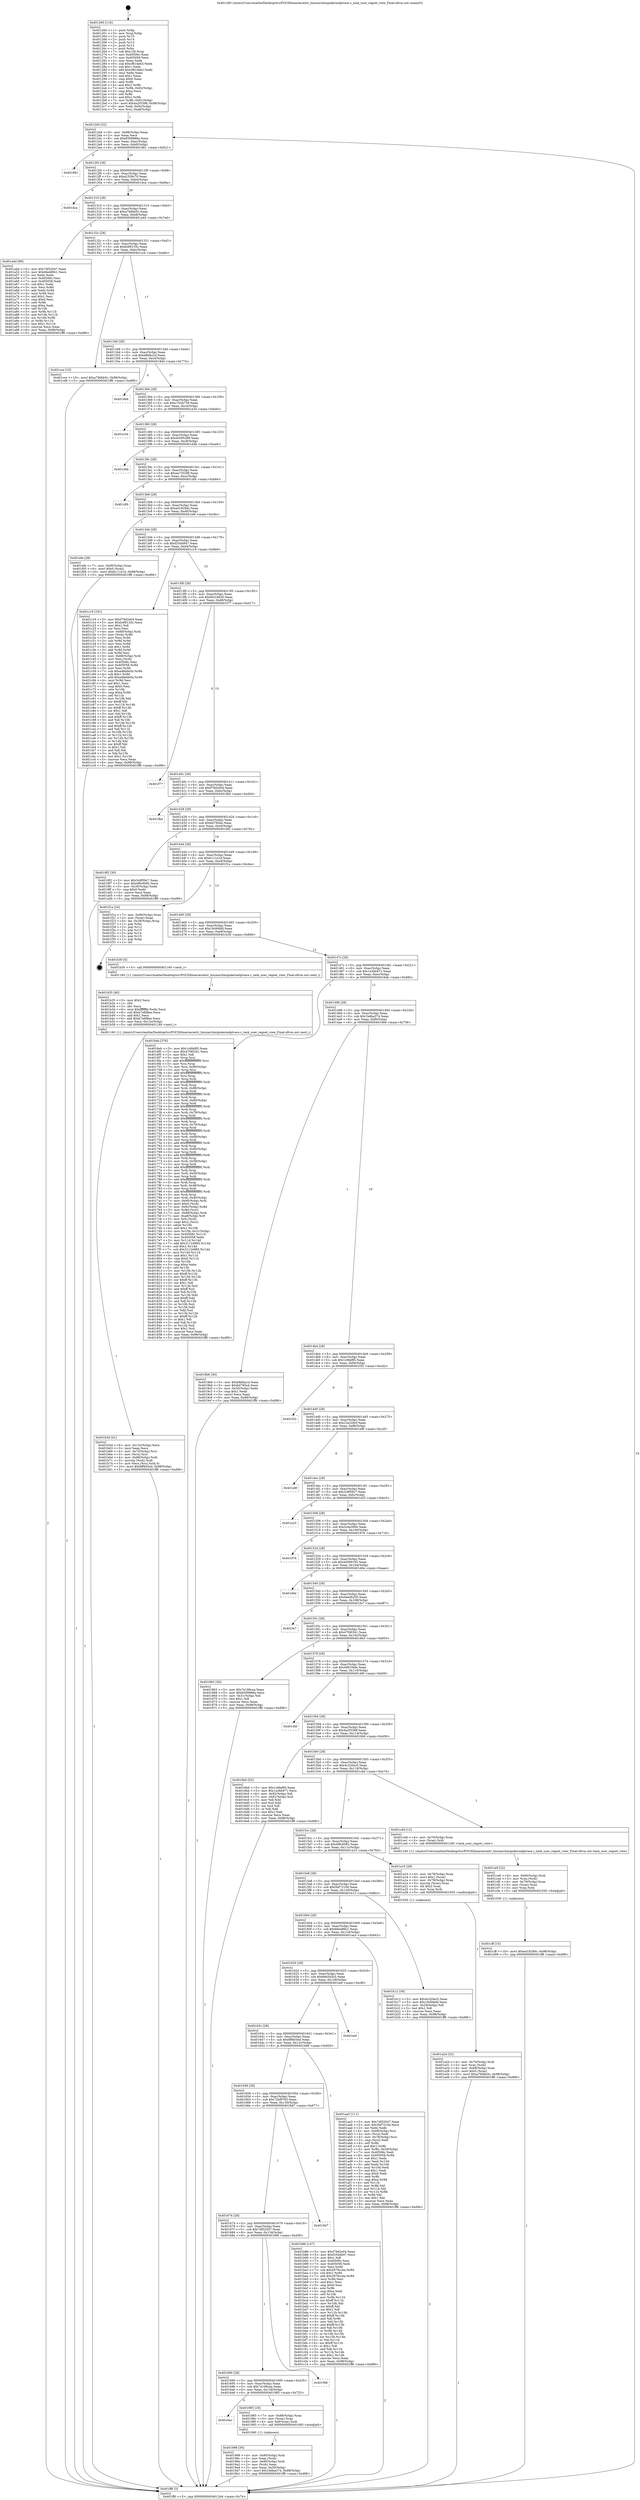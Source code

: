 digraph "0x401260" {
  label = "0x401260 (/mnt/c/Users/mathe/Desktop/tcc/POCII/binaries/extr_linuxarchmipskernelptrace.c_task_user_regset_view_Final-ollvm.out::main(0))"
  labelloc = "t"
  node[shape=record]

  Entry [label="",width=0.3,height=0.3,shape=circle,fillcolor=black,style=filled]
  "0x4012d4" [label="{
     0x4012d4 [32]\l
     | [instrs]\l
     &nbsp;&nbsp;0x4012d4 \<+6\>: mov -0x98(%rbp),%eax\l
     &nbsp;&nbsp;0x4012da \<+2\>: mov %eax,%ecx\l
     &nbsp;&nbsp;0x4012dc \<+6\>: sub $0x8509886a,%ecx\l
     &nbsp;&nbsp;0x4012e2 \<+6\>: mov %eax,-0xac(%rbp)\l
     &nbsp;&nbsp;0x4012e8 \<+6\>: mov %ecx,-0xb0(%rbp)\l
     &nbsp;&nbsp;0x4012ee \<+6\>: je 0000000000401881 \<main+0x621\>\l
  }"]
  "0x401881" [label="{
     0x401881\l
  }", style=dashed]
  "0x4012f4" [label="{
     0x4012f4 [28]\l
     | [instrs]\l
     &nbsp;&nbsp;0x4012f4 \<+5\>: jmp 00000000004012f9 \<main+0x99\>\l
     &nbsp;&nbsp;0x4012f9 \<+6\>: mov -0xac(%rbp),%eax\l
     &nbsp;&nbsp;0x4012ff \<+5\>: sub $0xa2359c70,%eax\l
     &nbsp;&nbsp;0x401304 \<+6\>: mov %eax,-0xb4(%rbp)\l
     &nbsp;&nbsp;0x40130a \<+6\>: je 0000000000401dca \<main+0xb6a\>\l
  }"]
  Exit [label="",width=0.3,height=0.3,shape=circle,fillcolor=black,style=filled,peripheries=2]
  "0x401dca" [label="{
     0x401dca\l
  }", style=dashed]
  "0x401310" [label="{
     0x401310 [28]\l
     | [instrs]\l
     &nbsp;&nbsp;0x401310 \<+5\>: jmp 0000000000401315 \<main+0xb5\>\l
     &nbsp;&nbsp;0x401315 \<+6\>: mov -0xac(%rbp),%eax\l
     &nbsp;&nbsp;0x40131b \<+5\>: sub $0xa79dbb5c,%eax\l
     &nbsp;&nbsp;0x401320 \<+6\>: mov %eax,-0xb8(%rbp)\l
     &nbsp;&nbsp;0x401326 \<+6\>: je 0000000000401a4d \<main+0x7ed\>\l
  }"]
  "0x401cff" [label="{
     0x401cff [15]\l
     | [instrs]\l
     &nbsp;&nbsp;0x401cff \<+10\>: movl $0xed1829dc,-0x98(%rbp)\l
     &nbsp;&nbsp;0x401d09 \<+5\>: jmp 0000000000401ff6 \<main+0xd96\>\l
  }"]
  "0x401a4d" [label="{
     0x401a4d [86]\l
     | [instrs]\l
     &nbsp;&nbsp;0x401a4d \<+5\>: mov $0x7df32047,%eax\l
     &nbsp;&nbsp;0x401a52 \<+5\>: mov $0x66e489c1,%ecx\l
     &nbsp;&nbsp;0x401a57 \<+2\>: xor %edx,%edx\l
     &nbsp;&nbsp;0x401a59 \<+7\>: mov 0x40506c,%esi\l
     &nbsp;&nbsp;0x401a60 \<+7\>: mov 0x405058,%edi\l
     &nbsp;&nbsp;0x401a67 \<+3\>: sub $0x1,%edx\l
     &nbsp;&nbsp;0x401a6a \<+3\>: mov %esi,%r8d\l
     &nbsp;&nbsp;0x401a6d \<+3\>: add %edx,%r8d\l
     &nbsp;&nbsp;0x401a70 \<+4\>: imul %r8d,%esi\l
     &nbsp;&nbsp;0x401a74 \<+3\>: and $0x1,%esi\l
     &nbsp;&nbsp;0x401a77 \<+3\>: cmp $0x0,%esi\l
     &nbsp;&nbsp;0x401a7a \<+4\>: sete %r9b\l
     &nbsp;&nbsp;0x401a7e \<+3\>: cmp $0xa,%edi\l
     &nbsp;&nbsp;0x401a81 \<+4\>: setl %r10b\l
     &nbsp;&nbsp;0x401a85 \<+3\>: mov %r9b,%r11b\l
     &nbsp;&nbsp;0x401a88 \<+3\>: and %r10b,%r11b\l
     &nbsp;&nbsp;0x401a8b \<+3\>: xor %r10b,%r9b\l
     &nbsp;&nbsp;0x401a8e \<+3\>: or %r9b,%r11b\l
     &nbsp;&nbsp;0x401a91 \<+4\>: test $0x1,%r11b\l
     &nbsp;&nbsp;0x401a95 \<+3\>: cmovne %ecx,%eax\l
     &nbsp;&nbsp;0x401a98 \<+6\>: mov %eax,-0x98(%rbp)\l
     &nbsp;&nbsp;0x401a9e \<+5\>: jmp 0000000000401ff6 \<main+0xd96\>\l
  }"]
  "0x40132c" [label="{
     0x40132c [28]\l
     | [instrs]\l
     &nbsp;&nbsp;0x40132c \<+5\>: jmp 0000000000401331 \<main+0xd1\>\l
     &nbsp;&nbsp;0x401331 \<+6\>: mov -0xac(%rbp),%eax\l
     &nbsp;&nbsp;0x401337 \<+5\>: sub $0xb4f9135c,%eax\l
     &nbsp;&nbsp;0x40133c \<+6\>: mov %eax,-0xbc(%rbp)\l
     &nbsp;&nbsp;0x401342 \<+6\>: je 0000000000401cce \<main+0xa6e\>\l
  }"]
  "0x401ce9" [label="{
     0x401ce9 [22]\l
     | [instrs]\l
     &nbsp;&nbsp;0x401ce9 \<+4\>: mov -0x60(%rbp),%rdi\l
     &nbsp;&nbsp;0x401ced \<+3\>: mov %rax,(%rdi)\l
     &nbsp;&nbsp;0x401cf0 \<+4\>: mov -0x70(%rbp),%rax\l
     &nbsp;&nbsp;0x401cf4 \<+3\>: mov (%rax),%rax\l
     &nbsp;&nbsp;0x401cf7 \<+3\>: mov %rax,%rdi\l
     &nbsp;&nbsp;0x401cfa \<+5\>: call 0000000000401030 \<free@plt\>\l
     | [calls]\l
     &nbsp;&nbsp;0x401030 \{1\} (unknown)\l
  }"]
  "0x401cce" [label="{
     0x401cce [15]\l
     | [instrs]\l
     &nbsp;&nbsp;0x401cce \<+10\>: movl $0xa79dbb5c,-0x98(%rbp)\l
     &nbsp;&nbsp;0x401cd8 \<+5\>: jmp 0000000000401ff6 \<main+0xd96\>\l
  }"]
  "0x401348" [label="{
     0x401348 [28]\l
     | [instrs]\l
     &nbsp;&nbsp;0x401348 \<+5\>: jmp 000000000040134d \<main+0xed\>\l
     &nbsp;&nbsp;0x40134d \<+6\>: mov -0xac(%rbp),%eax\l
     &nbsp;&nbsp;0x401353 \<+5\>: sub $0xbfbf4a1d,%eax\l
     &nbsp;&nbsp;0x401358 \<+6\>: mov %eax,-0xc0(%rbp)\l
     &nbsp;&nbsp;0x40135e \<+6\>: je 00000000004019d4 \<main+0x774\>\l
  }"]
  "0x401b5d" [label="{
     0x401b5d [41]\l
     | [instrs]\l
     &nbsp;&nbsp;0x401b5d \<+6\>: mov -0x13c(%rbp),%ecx\l
     &nbsp;&nbsp;0x401b63 \<+3\>: imul %eax,%ecx\l
     &nbsp;&nbsp;0x401b66 \<+4\>: mov -0x70(%rbp),%rsi\l
     &nbsp;&nbsp;0x401b6a \<+3\>: mov (%rsi),%rsi\l
     &nbsp;&nbsp;0x401b6d \<+4\>: mov -0x68(%rbp),%rdi\l
     &nbsp;&nbsp;0x401b71 \<+3\>: movslq (%rdi),%rdi\l
     &nbsp;&nbsp;0x401b74 \<+3\>: mov %ecx,(%rsi,%rdi,4)\l
     &nbsp;&nbsp;0x401b77 \<+10\>: movl $0x6ff403ed,-0x98(%rbp)\l
     &nbsp;&nbsp;0x401b81 \<+5\>: jmp 0000000000401ff6 \<main+0xd96\>\l
  }"]
  "0x4019d4" [label="{
     0x4019d4\l
  }", style=dashed]
  "0x401364" [label="{
     0x401364 [28]\l
     | [instrs]\l
     &nbsp;&nbsp;0x401364 \<+5\>: jmp 0000000000401369 \<main+0x109\>\l
     &nbsp;&nbsp;0x401369 \<+6\>: mov -0xac(%rbp),%eax\l
     &nbsp;&nbsp;0x40136f \<+5\>: sub $0xc7b2b739,%eax\l
     &nbsp;&nbsp;0x401374 \<+6\>: mov %eax,-0xc4(%rbp)\l
     &nbsp;&nbsp;0x40137a \<+6\>: je 0000000000401e34 \<main+0xbd4\>\l
  }"]
  "0x401b35" [label="{
     0x401b35 [40]\l
     | [instrs]\l
     &nbsp;&nbsp;0x401b35 \<+5\>: mov $0x2,%ecx\l
     &nbsp;&nbsp;0x401b3a \<+1\>: cltd\l
     &nbsp;&nbsp;0x401b3b \<+2\>: idiv %ecx\l
     &nbsp;&nbsp;0x401b3d \<+6\>: imul $0xfffffffe,%edx,%ecx\l
     &nbsp;&nbsp;0x401b43 \<+6\>: sub $0xb7efd8ee,%ecx\l
     &nbsp;&nbsp;0x401b49 \<+3\>: add $0x1,%ecx\l
     &nbsp;&nbsp;0x401b4c \<+6\>: add $0xb7efd8ee,%ecx\l
     &nbsp;&nbsp;0x401b52 \<+6\>: mov %ecx,-0x13c(%rbp)\l
     &nbsp;&nbsp;0x401b58 \<+5\>: call 0000000000401160 \<next_i\>\l
     | [calls]\l
     &nbsp;&nbsp;0x401160 \{1\} (/mnt/c/Users/mathe/Desktop/tcc/POCII/binaries/extr_linuxarchmipskernelptrace.c_task_user_regset_view_Final-ollvm.out::next_i)\l
  }"]
  "0x401e34" [label="{
     0x401e34\l
  }", style=dashed]
  "0x401380" [label="{
     0x401380 [28]\l
     | [instrs]\l
     &nbsp;&nbsp;0x401380 \<+5\>: jmp 0000000000401385 \<main+0x125\>\l
     &nbsp;&nbsp;0x401385 \<+6\>: mov -0xac(%rbp),%eax\l
     &nbsp;&nbsp;0x40138b \<+5\>: sub $0xdc005288,%eax\l
     &nbsp;&nbsp;0x401390 \<+6\>: mov %eax,-0xc8(%rbp)\l
     &nbsp;&nbsp;0x401396 \<+6\>: je 0000000000401d4b \<main+0xaeb\>\l
  }"]
  "0x401a2d" [label="{
     0x401a2d [32]\l
     | [instrs]\l
     &nbsp;&nbsp;0x401a2d \<+4\>: mov -0x70(%rbp),%rdi\l
     &nbsp;&nbsp;0x401a31 \<+3\>: mov %rax,(%rdi)\l
     &nbsp;&nbsp;0x401a34 \<+4\>: mov -0x68(%rbp),%rax\l
     &nbsp;&nbsp;0x401a38 \<+6\>: movl $0x0,(%rax)\l
     &nbsp;&nbsp;0x401a3e \<+10\>: movl $0xa79dbb5c,-0x98(%rbp)\l
     &nbsp;&nbsp;0x401a48 \<+5\>: jmp 0000000000401ff6 \<main+0xd96\>\l
  }"]
  "0x401d4b" [label="{
     0x401d4b\l
  }", style=dashed]
  "0x40139c" [label="{
     0x40139c [28]\l
     | [instrs]\l
     &nbsp;&nbsp;0x40139c \<+5\>: jmp 00000000004013a1 \<main+0x141\>\l
     &nbsp;&nbsp;0x4013a1 \<+6\>: mov -0xac(%rbp),%eax\l
     &nbsp;&nbsp;0x4013a7 \<+5\>: sub $0xea7352f9,%eax\l
     &nbsp;&nbsp;0x4013ac \<+6\>: mov %eax,-0xcc(%rbp)\l
     &nbsp;&nbsp;0x4013b2 \<+6\>: je 0000000000401df4 \<main+0xb94\>\l
  }"]
  "0x401998" [label="{
     0x401998 [30]\l
     | [instrs]\l
     &nbsp;&nbsp;0x401998 \<+4\>: mov -0x80(%rbp),%rdi\l
     &nbsp;&nbsp;0x40199c \<+2\>: mov %eax,(%rdi)\l
     &nbsp;&nbsp;0x40199e \<+4\>: mov -0x80(%rbp),%rdi\l
     &nbsp;&nbsp;0x4019a2 \<+2\>: mov (%rdi),%eax\l
     &nbsp;&nbsp;0x4019a4 \<+3\>: mov %eax,-0x30(%rbp)\l
     &nbsp;&nbsp;0x4019a7 \<+10\>: movl $0x1bdba374,-0x98(%rbp)\l
     &nbsp;&nbsp;0x4019b1 \<+5\>: jmp 0000000000401ff6 \<main+0xd96\>\l
  }"]
  "0x401df4" [label="{
     0x401df4\l
  }", style=dashed]
  "0x4013b8" [label="{
     0x4013b8 [28]\l
     | [instrs]\l
     &nbsp;&nbsp;0x4013b8 \<+5\>: jmp 00000000004013bd \<main+0x15d\>\l
     &nbsp;&nbsp;0x4013bd \<+6\>: mov -0xac(%rbp),%eax\l
     &nbsp;&nbsp;0x4013c3 \<+5\>: sub $0xed1829dc,%eax\l
     &nbsp;&nbsp;0x4013c8 \<+6\>: mov %eax,-0xd0(%rbp)\l
     &nbsp;&nbsp;0x4013ce \<+6\>: je 0000000000401efe \<main+0xc9e\>\l
  }"]
  "0x4016ac" [label="{
     0x4016ac\l
  }", style=dashed]
  "0x401efe" [label="{
     0x401efe [28]\l
     | [instrs]\l
     &nbsp;&nbsp;0x401efe \<+7\>: mov -0x90(%rbp),%rax\l
     &nbsp;&nbsp;0x401f05 \<+6\>: movl $0x0,(%rax)\l
     &nbsp;&nbsp;0x401f0b \<+10\>: movl $0xb111e1d,-0x98(%rbp)\l
     &nbsp;&nbsp;0x401f15 \<+5\>: jmp 0000000000401ff6 \<main+0xd96\>\l
  }"]
  "0x4013d4" [label="{
     0x4013d4 [28]\l
     | [instrs]\l
     &nbsp;&nbsp;0x4013d4 \<+5\>: jmp 00000000004013d9 \<main+0x179\>\l
     &nbsp;&nbsp;0x4013d9 \<+6\>: mov -0xac(%rbp),%eax\l
     &nbsp;&nbsp;0x4013df \<+5\>: sub $0xf25d4847,%eax\l
     &nbsp;&nbsp;0x4013e4 \<+6\>: mov %eax,-0xd4(%rbp)\l
     &nbsp;&nbsp;0x4013ea \<+6\>: je 0000000000401c19 \<main+0x9b9\>\l
  }"]
  "0x401985" [label="{
     0x401985 [19]\l
     | [instrs]\l
     &nbsp;&nbsp;0x401985 \<+7\>: mov -0x88(%rbp),%rax\l
     &nbsp;&nbsp;0x40198c \<+3\>: mov (%rax),%rax\l
     &nbsp;&nbsp;0x40198f \<+4\>: mov 0x8(%rax),%rdi\l
     &nbsp;&nbsp;0x401993 \<+5\>: call 0000000000401060 \<atoi@plt\>\l
     | [calls]\l
     &nbsp;&nbsp;0x401060 \{1\} (unknown)\l
  }"]
  "0x401c19" [label="{
     0x401c19 [181]\l
     | [instrs]\l
     &nbsp;&nbsp;0x401c19 \<+5\>: mov $0xf79d2e04,%eax\l
     &nbsp;&nbsp;0x401c1e \<+5\>: mov $0xb4f9135c,%ecx\l
     &nbsp;&nbsp;0x401c23 \<+2\>: mov $0x1,%dl\l
     &nbsp;&nbsp;0x401c25 \<+2\>: xor %esi,%esi\l
     &nbsp;&nbsp;0x401c27 \<+4\>: mov -0x68(%rbp),%rdi\l
     &nbsp;&nbsp;0x401c2b \<+3\>: mov (%rdi),%r8d\l
     &nbsp;&nbsp;0x401c2e \<+3\>: mov %esi,%r9d\l
     &nbsp;&nbsp;0x401c31 \<+3\>: sub %r8d,%r9d\l
     &nbsp;&nbsp;0x401c34 \<+3\>: mov %esi,%r8d\l
     &nbsp;&nbsp;0x401c37 \<+4\>: sub $0x1,%r8d\l
     &nbsp;&nbsp;0x401c3b \<+3\>: add %r8d,%r9d\l
     &nbsp;&nbsp;0x401c3e \<+3\>: sub %r9d,%esi\l
     &nbsp;&nbsp;0x401c41 \<+4\>: mov -0x68(%rbp),%rdi\l
     &nbsp;&nbsp;0x401c45 \<+2\>: mov %esi,(%rdi)\l
     &nbsp;&nbsp;0x401c47 \<+7\>: mov 0x40506c,%esi\l
     &nbsp;&nbsp;0x401c4e \<+8\>: mov 0x405058,%r8d\l
     &nbsp;&nbsp;0x401c56 \<+3\>: mov %esi,%r9d\l
     &nbsp;&nbsp;0x401c59 \<+7\>: sub $0xed6dde5e,%r9d\l
     &nbsp;&nbsp;0x401c60 \<+4\>: sub $0x1,%r9d\l
     &nbsp;&nbsp;0x401c64 \<+7\>: add $0xed6dde5e,%r9d\l
     &nbsp;&nbsp;0x401c6b \<+4\>: imul %r9d,%esi\l
     &nbsp;&nbsp;0x401c6f \<+3\>: and $0x1,%esi\l
     &nbsp;&nbsp;0x401c72 \<+3\>: cmp $0x0,%esi\l
     &nbsp;&nbsp;0x401c75 \<+4\>: sete %r10b\l
     &nbsp;&nbsp;0x401c79 \<+4\>: cmp $0xa,%r8d\l
     &nbsp;&nbsp;0x401c7d \<+4\>: setl %r11b\l
     &nbsp;&nbsp;0x401c81 \<+3\>: mov %r10b,%bl\l
     &nbsp;&nbsp;0x401c84 \<+3\>: xor $0xff,%bl\l
     &nbsp;&nbsp;0x401c87 \<+3\>: mov %r11b,%r14b\l
     &nbsp;&nbsp;0x401c8a \<+4\>: xor $0xff,%r14b\l
     &nbsp;&nbsp;0x401c8e \<+3\>: xor $0x1,%dl\l
     &nbsp;&nbsp;0x401c91 \<+3\>: mov %bl,%r15b\l
     &nbsp;&nbsp;0x401c94 \<+4\>: and $0xff,%r15b\l
     &nbsp;&nbsp;0x401c98 \<+3\>: and %dl,%r10b\l
     &nbsp;&nbsp;0x401c9b \<+3\>: mov %r14b,%r12b\l
     &nbsp;&nbsp;0x401c9e \<+4\>: and $0xff,%r12b\l
     &nbsp;&nbsp;0x401ca2 \<+3\>: and %dl,%r11b\l
     &nbsp;&nbsp;0x401ca5 \<+3\>: or %r10b,%r15b\l
     &nbsp;&nbsp;0x401ca8 \<+3\>: or %r11b,%r12b\l
     &nbsp;&nbsp;0x401cab \<+3\>: xor %r12b,%r15b\l
     &nbsp;&nbsp;0x401cae \<+3\>: or %r14b,%bl\l
     &nbsp;&nbsp;0x401cb1 \<+3\>: xor $0xff,%bl\l
     &nbsp;&nbsp;0x401cb4 \<+3\>: or $0x1,%dl\l
     &nbsp;&nbsp;0x401cb7 \<+2\>: and %dl,%bl\l
     &nbsp;&nbsp;0x401cb9 \<+3\>: or %bl,%r15b\l
     &nbsp;&nbsp;0x401cbc \<+4\>: test $0x1,%r15b\l
     &nbsp;&nbsp;0x401cc0 \<+3\>: cmovne %ecx,%eax\l
     &nbsp;&nbsp;0x401cc3 \<+6\>: mov %eax,-0x98(%rbp)\l
     &nbsp;&nbsp;0x401cc9 \<+5\>: jmp 0000000000401ff6 \<main+0xd96\>\l
  }"]
  "0x4013f0" [label="{
     0x4013f0 [28]\l
     | [instrs]\l
     &nbsp;&nbsp;0x4013f0 \<+5\>: jmp 00000000004013f5 \<main+0x195\>\l
     &nbsp;&nbsp;0x4013f5 \<+6\>: mov -0xac(%rbp),%eax\l
     &nbsp;&nbsp;0x4013fb \<+5\>: sub $0xf4224830,%eax\l
     &nbsp;&nbsp;0x401400 \<+6\>: mov %eax,-0xd8(%rbp)\l
     &nbsp;&nbsp;0x401406 \<+6\>: je 0000000000401f77 \<main+0xd17\>\l
  }"]
  "0x401690" [label="{
     0x401690 [28]\l
     | [instrs]\l
     &nbsp;&nbsp;0x401690 \<+5\>: jmp 0000000000401695 \<main+0x435\>\l
     &nbsp;&nbsp;0x401695 \<+6\>: mov -0xac(%rbp),%eax\l
     &nbsp;&nbsp;0x40169b \<+5\>: sub $0x7e198cea,%eax\l
     &nbsp;&nbsp;0x4016a0 \<+6\>: mov %eax,-0x138(%rbp)\l
     &nbsp;&nbsp;0x4016a6 \<+6\>: je 0000000000401985 \<main+0x725\>\l
  }"]
  "0x401f77" [label="{
     0x401f77\l
  }", style=dashed]
  "0x40140c" [label="{
     0x40140c [28]\l
     | [instrs]\l
     &nbsp;&nbsp;0x40140c \<+5\>: jmp 0000000000401411 \<main+0x1b1\>\l
     &nbsp;&nbsp;0x401411 \<+6\>: mov -0xac(%rbp),%eax\l
     &nbsp;&nbsp;0x401417 \<+5\>: sub $0xf79d2e04,%eax\l
     &nbsp;&nbsp;0x40141c \<+6\>: mov %eax,-0xdc(%rbp)\l
     &nbsp;&nbsp;0x401422 \<+6\>: je 0000000000401fbd \<main+0xd5d\>\l
  }"]
  "0x401f98" [label="{
     0x401f98\l
  }", style=dashed]
  "0x401fbd" [label="{
     0x401fbd\l
  }", style=dashed]
  "0x401428" [label="{
     0x401428 [28]\l
     | [instrs]\l
     &nbsp;&nbsp;0x401428 \<+5\>: jmp 000000000040142d \<main+0x1cd\>\l
     &nbsp;&nbsp;0x40142d \<+6\>: mov -0xac(%rbp),%eax\l
     &nbsp;&nbsp;0x401433 \<+5\>: sub $0x6d795a4,%eax\l
     &nbsp;&nbsp;0x401438 \<+6\>: mov %eax,-0xe0(%rbp)\l
     &nbsp;&nbsp;0x40143e \<+6\>: je 00000000004019f2 \<main+0x792\>\l
  }"]
  "0x401674" [label="{
     0x401674 [28]\l
     | [instrs]\l
     &nbsp;&nbsp;0x401674 \<+5\>: jmp 0000000000401679 \<main+0x419\>\l
     &nbsp;&nbsp;0x401679 \<+6\>: mov -0xac(%rbp),%eax\l
     &nbsp;&nbsp;0x40167f \<+5\>: sub $0x7df32047,%eax\l
     &nbsp;&nbsp;0x401684 \<+6\>: mov %eax,-0x134(%rbp)\l
     &nbsp;&nbsp;0x40168a \<+6\>: je 0000000000401f98 \<main+0xd38\>\l
  }"]
  "0x4019f2" [label="{
     0x4019f2 [30]\l
     | [instrs]\l
     &nbsp;&nbsp;0x4019f2 \<+5\>: mov $0x3c8f59c7,%eax\l
     &nbsp;&nbsp;0x4019f7 \<+5\>: mov $0x4f9c6082,%ecx\l
     &nbsp;&nbsp;0x4019fc \<+3\>: mov -0x30(%rbp),%edx\l
     &nbsp;&nbsp;0x4019ff \<+3\>: cmp $0x0,%edx\l
     &nbsp;&nbsp;0x401a02 \<+3\>: cmove %ecx,%eax\l
     &nbsp;&nbsp;0x401a05 \<+6\>: mov %eax,-0x98(%rbp)\l
     &nbsp;&nbsp;0x401a0b \<+5\>: jmp 0000000000401ff6 \<main+0xd96\>\l
  }"]
  "0x401444" [label="{
     0x401444 [28]\l
     | [instrs]\l
     &nbsp;&nbsp;0x401444 \<+5\>: jmp 0000000000401449 \<main+0x1e9\>\l
     &nbsp;&nbsp;0x401449 \<+6\>: mov -0xac(%rbp),%eax\l
     &nbsp;&nbsp;0x40144f \<+5\>: sub $0xb111e1d,%eax\l
     &nbsp;&nbsp;0x401454 \<+6\>: mov %eax,-0xe4(%rbp)\l
     &nbsp;&nbsp;0x40145a \<+6\>: je 0000000000401f1a \<main+0xcba\>\l
  }"]
  "0x4018d7" [label="{
     0x4018d7\l
  }", style=dashed]
  "0x401f1a" [label="{
     0x401f1a [24]\l
     | [instrs]\l
     &nbsp;&nbsp;0x401f1a \<+7\>: mov -0x90(%rbp),%rax\l
     &nbsp;&nbsp;0x401f21 \<+2\>: mov (%rax),%eax\l
     &nbsp;&nbsp;0x401f23 \<+4\>: lea -0x28(%rbp),%rsp\l
     &nbsp;&nbsp;0x401f27 \<+1\>: pop %rbx\l
     &nbsp;&nbsp;0x401f28 \<+2\>: pop %r12\l
     &nbsp;&nbsp;0x401f2a \<+2\>: pop %r13\l
     &nbsp;&nbsp;0x401f2c \<+2\>: pop %r14\l
     &nbsp;&nbsp;0x401f2e \<+2\>: pop %r15\l
     &nbsp;&nbsp;0x401f30 \<+1\>: pop %rbp\l
     &nbsp;&nbsp;0x401f31 \<+1\>: ret\l
  }"]
  "0x401460" [label="{
     0x401460 [28]\l
     | [instrs]\l
     &nbsp;&nbsp;0x401460 \<+5\>: jmp 0000000000401465 \<main+0x205\>\l
     &nbsp;&nbsp;0x401465 \<+6\>: mov -0xac(%rbp),%eax\l
     &nbsp;&nbsp;0x40146b \<+5\>: sub $0x19c84bfd,%eax\l
     &nbsp;&nbsp;0x401470 \<+6\>: mov %eax,-0xe8(%rbp)\l
     &nbsp;&nbsp;0x401476 \<+6\>: je 0000000000401b30 \<main+0x8d0\>\l
  }"]
  "0x401658" [label="{
     0x401658 [28]\l
     | [instrs]\l
     &nbsp;&nbsp;0x401658 \<+5\>: jmp 000000000040165d \<main+0x3fd\>\l
     &nbsp;&nbsp;0x40165d \<+6\>: mov -0xac(%rbp),%eax\l
     &nbsp;&nbsp;0x401663 \<+5\>: sub $0x72bf9763,%eax\l
     &nbsp;&nbsp;0x401668 \<+6\>: mov %eax,-0x130(%rbp)\l
     &nbsp;&nbsp;0x40166e \<+6\>: je 00000000004018d7 \<main+0x677\>\l
  }"]
  "0x401b30" [label="{
     0x401b30 [5]\l
     | [instrs]\l
     &nbsp;&nbsp;0x401b30 \<+5\>: call 0000000000401160 \<next_i\>\l
     | [calls]\l
     &nbsp;&nbsp;0x401160 \{1\} (/mnt/c/Users/mathe/Desktop/tcc/POCII/binaries/extr_linuxarchmipskernelptrace.c_task_user_regset_view_Final-ollvm.out::next_i)\l
  }"]
  "0x40147c" [label="{
     0x40147c [28]\l
     | [instrs]\l
     &nbsp;&nbsp;0x40147c \<+5\>: jmp 0000000000401481 \<main+0x221\>\l
     &nbsp;&nbsp;0x401481 \<+6\>: mov -0xac(%rbp),%eax\l
     &nbsp;&nbsp;0x401487 \<+5\>: sub $0x1a3bb971,%eax\l
     &nbsp;&nbsp;0x40148c \<+6\>: mov %eax,-0xec(%rbp)\l
     &nbsp;&nbsp;0x401492 \<+6\>: je 00000000004016eb \<main+0x48b\>\l
  }"]
  "0x401b86" [label="{
     0x401b86 [147]\l
     | [instrs]\l
     &nbsp;&nbsp;0x401b86 \<+5\>: mov $0xf79d2e04,%eax\l
     &nbsp;&nbsp;0x401b8b \<+5\>: mov $0xf25d4847,%ecx\l
     &nbsp;&nbsp;0x401b90 \<+2\>: mov $0x1,%dl\l
     &nbsp;&nbsp;0x401b92 \<+7\>: mov 0x40506c,%esi\l
     &nbsp;&nbsp;0x401b99 \<+7\>: mov 0x405058,%edi\l
     &nbsp;&nbsp;0x401ba0 \<+3\>: mov %esi,%r8d\l
     &nbsp;&nbsp;0x401ba3 \<+7\>: sub $0x2879cc4a,%r8d\l
     &nbsp;&nbsp;0x401baa \<+4\>: sub $0x1,%r8d\l
     &nbsp;&nbsp;0x401bae \<+7\>: add $0x2879cc4a,%r8d\l
     &nbsp;&nbsp;0x401bb5 \<+4\>: imul %r8d,%esi\l
     &nbsp;&nbsp;0x401bb9 \<+3\>: and $0x1,%esi\l
     &nbsp;&nbsp;0x401bbc \<+3\>: cmp $0x0,%esi\l
     &nbsp;&nbsp;0x401bbf \<+4\>: sete %r9b\l
     &nbsp;&nbsp;0x401bc3 \<+3\>: cmp $0xa,%edi\l
     &nbsp;&nbsp;0x401bc6 \<+4\>: setl %r10b\l
     &nbsp;&nbsp;0x401bca \<+3\>: mov %r9b,%r11b\l
     &nbsp;&nbsp;0x401bcd \<+4\>: xor $0xff,%r11b\l
     &nbsp;&nbsp;0x401bd1 \<+3\>: mov %r10b,%bl\l
     &nbsp;&nbsp;0x401bd4 \<+3\>: xor $0xff,%bl\l
     &nbsp;&nbsp;0x401bd7 \<+3\>: xor $0x1,%dl\l
     &nbsp;&nbsp;0x401bda \<+3\>: mov %r11b,%r14b\l
     &nbsp;&nbsp;0x401bdd \<+4\>: and $0xff,%r14b\l
     &nbsp;&nbsp;0x401be1 \<+3\>: and %dl,%r9b\l
     &nbsp;&nbsp;0x401be4 \<+3\>: mov %bl,%r15b\l
     &nbsp;&nbsp;0x401be7 \<+4\>: and $0xff,%r15b\l
     &nbsp;&nbsp;0x401beb \<+3\>: and %dl,%r10b\l
     &nbsp;&nbsp;0x401bee \<+3\>: or %r9b,%r14b\l
     &nbsp;&nbsp;0x401bf1 \<+3\>: or %r10b,%r15b\l
     &nbsp;&nbsp;0x401bf4 \<+3\>: xor %r15b,%r14b\l
     &nbsp;&nbsp;0x401bf7 \<+3\>: or %bl,%r11b\l
     &nbsp;&nbsp;0x401bfa \<+4\>: xor $0xff,%r11b\l
     &nbsp;&nbsp;0x401bfe \<+3\>: or $0x1,%dl\l
     &nbsp;&nbsp;0x401c01 \<+3\>: and %dl,%r11b\l
     &nbsp;&nbsp;0x401c04 \<+3\>: or %r11b,%r14b\l
     &nbsp;&nbsp;0x401c07 \<+4\>: test $0x1,%r14b\l
     &nbsp;&nbsp;0x401c0b \<+3\>: cmovne %ecx,%eax\l
     &nbsp;&nbsp;0x401c0e \<+6\>: mov %eax,-0x98(%rbp)\l
     &nbsp;&nbsp;0x401c14 \<+5\>: jmp 0000000000401ff6 \<main+0xd96\>\l
  }"]
  "0x4016eb" [label="{
     0x4016eb [376]\l
     | [instrs]\l
     &nbsp;&nbsp;0x4016eb \<+5\>: mov $0x1c6faf85,%eax\l
     &nbsp;&nbsp;0x4016f0 \<+5\>: mov $0x47f40341,%ecx\l
     &nbsp;&nbsp;0x4016f5 \<+2\>: mov $0x1,%dl\l
     &nbsp;&nbsp;0x4016f7 \<+3\>: mov %rsp,%rsi\l
     &nbsp;&nbsp;0x4016fa \<+4\>: add $0xfffffffffffffff0,%rsi\l
     &nbsp;&nbsp;0x4016fe \<+3\>: mov %rsi,%rsp\l
     &nbsp;&nbsp;0x401701 \<+7\>: mov %rsi,-0x90(%rbp)\l
     &nbsp;&nbsp;0x401708 \<+3\>: mov %rsp,%rsi\l
     &nbsp;&nbsp;0x40170b \<+4\>: add $0xfffffffffffffff0,%rsi\l
     &nbsp;&nbsp;0x40170f \<+3\>: mov %rsi,%rsp\l
     &nbsp;&nbsp;0x401712 \<+3\>: mov %rsp,%rdi\l
     &nbsp;&nbsp;0x401715 \<+4\>: add $0xfffffffffffffff0,%rdi\l
     &nbsp;&nbsp;0x401719 \<+3\>: mov %rdi,%rsp\l
     &nbsp;&nbsp;0x40171c \<+7\>: mov %rdi,-0x88(%rbp)\l
     &nbsp;&nbsp;0x401723 \<+3\>: mov %rsp,%rdi\l
     &nbsp;&nbsp;0x401726 \<+4\>: add $0xfffffffffffffff0,%rdi\l
     &nbsp;&nbsp;0x40172a \<+3\>: mov %rdi,%rsp\l
     &nbsp;&nbsp;0x40172d \<+4\>: mov %rdi,-0x80(%rbp)\l
     &nbsp;&nbsp;0x401731 \<+3\>: mov %rsp,%rdi\l
     &nbsp;&nbsp;0x401734 \<+4\>: add $0xfffffffffffffff0,%rdi\l
     &nbsp;&nbsp;0x401738 \<+3\>: mov %rdi,%rsp\l
     &nbsp;&nbsp;0x40173b \<+4\>: mov %rdi,-0x78(%rbp)\l
     &nbsp;&nbsp;0x40173f \<+3\>: mov %rsp,%rdi\l
     &nbsp;&nbsp;0x401742 \<+4\>: add $0xfffffffffffffff0,%rdi\l
     &nbsp;&nbsp;0x401746 \<+3\>: mov %rdi,%rsp\l
     &nbsp;&nbsp;0x401749 \<+4\>: mov %rdi,-0x70(%rbp)\l
     &nbsp;&nbsp;0x40174d \<+3\>: mov %rsp,%rdi\l
     &nbsp;&nbsp;0x401750 \<+4\>: add $0xfffffffffffffff0,%rdi\l
     &nbsp;&nbsp;0x401754 \<+3\>: mov %rdi,%rsp\l
     &nbsp;&nbsp;0x401757 \<+4\>: mov %rdi,-0x68(%rbp)\l
     &nbsp;&nbsp;0x40175b \<+3\>: mov %rsp,%rdi\l
     &nbsp;&nbsp;0x40175e \<+4\>: add $0xfffffffffffffff0,%rdi\l
     &nbsp;&nbsp;0x401762 \<+3\>: mov %rdi,%rsp\l
     &nbsp;&nbsp;0x401765 \<+4\>: mov %rdi,-0x60(%rbp)\l
     &nbsp;&nbsp;0x401769 \<+3\>: mov %rsp,%rdi\l
     &nbsp;&nbsp;0x40176c \<+4\>: add $0xfffffffffffffff0,%rdi\l
     &nbsp;&nbsp;0x401770 \<+3\>: mov %rdi,%rsp\l
     &nbsp;&nbsp;0x401773 \<+4\>: mov %rdi,-0x58(%rbp)\l
     &nbsp;&nbsp;0x401777 \<+3\>: mov %rsp,%rdi\l
     &nbsp;&nbsp;0x40177a \<+4\>: add $0xfffffffffffffff0,%rdi\l
     &nbsp;&nbsp;0x40177e \<+3\>: mov %rdi,%rsp\l
     &nbsp;&nbsp;0x401781 \<+4\>: mov %rdi,-0x50(%rbp)\l
     &nbsp;&nbsp;0x401785 \<+3\>: mov %rsp,%rdi\l
     &nbsp;&nbsp;0x401788 \<+4\>: add $0xfffffffffffffff0,%rdi\l
     &nbsp;&nbsp;0x40178c \<+3\>: mov %rdi,%rsp\l
     &nbsp;&nbsp;0x40178f \<+4\>: mov %rdi,-0x48(%rbp)\l
     &nbsp;&nbsp;0x401793 \<+3\>: mov %rsp,%rdi\l
     &nbsp;&nbsp;0x401796 \<+4\>: add $0xfffffffffffffff0,%rdi\l
     &nbsp;&nbsp;0x40179a \<+3\>: mov %rdi,%rsp\l
     &nbsp;&nbsp;0x40179d \<+4\>: mov %rdi,-0x40(%rbp)\l
     &nbsp;&nbsp;0x4017a1 \<+7\>: mov -0x90(%rbp),%rdi\l
     &nbsp;&nbsp;0x4017a8 \<+6\>: movl $0x0,(%rdi)\l
     &nbsp;&nbsp;0x4017ae \<+7\>: mov -0x9c(%rbp),%r8d\l
     &nbsp;&nbsp;0x4017b5 \<+3\>: mov %r8d,(%rsi)\l
     &nbsp;&nbsp;0x4017b8 \<+7\>: mov -0x88(%rbp),%rdi\l
     &nbsp;&nbsp;0x4017bf \<+7\>: mov -0xa8(%rbp),%r9\l
     &nbsp;&nbsp;0x4017c6 \<+3\>: mov %r9,(%rdi)\l
     &nbsp;&nbsp;0x4017c9 \<+3\>: cmpl $0x2,(%rsi)\l
     &nbsp;&nbsp;0x4017cc \<+4\>: setne %r10b\l
     &nbsp;&nbsp;0x4017d0 \<+4\>: and $0x1,%r10b\l
     &nbsp;&nbsp;0x4017d4 \<+4\>: mov %r10b,-0x31(%rbp)\l
     &nbsp;&nbsp;0x4017d8 \<+8\>: mov 0x40506c,%r11d\l
     &nbsp;&nbsp;0x4017e0 \<+7\>: mov 0x405058,%ebx\l
     &nbsp;&nbsp;0x4017e7 \<+3\>: mov %r11d,%r14d\l
     &nbsp;&nbsp;0x4017ea \<+7\>: add $0x31124985,%r14d\l
     &nbsp;&nbsp;0x4017f1 \<+4\>: sub $0x1,%r14d\l
     &nbsp;&nbsp;0x4017f5 \<+7\>: sub $0x31124985,%r14d\l
     &nbsp;&nbsp;0x4017fc \<+4\>: imul %r14d,%r11d\l
     &nbsp;&nbsp;0x401800 \<+4\>: and $0x1,%r11d\l
     &nbsp;&nbsp;0x401804 \<+4\>: cmp $0x0,%r11d\l
     &nbsp;&nbsp;0x401808 \<+4\>: sete %r10b\l
     &nbsp;&nbsp;0x40180c \<+3\>: cmp $0xa,%ebx\l
     &nbsp;&nbsp;0x40180f \<+4\>: setl %r15b\l
     &nbsp;&nbsp;0x401813 \<+3\>: mov %r10b,%r12b\l
     &nbsp;&nbsp;0x401816 \<+4\>: xor $0xff,%r12b\l
     &nbsp;&nbsp;0x40181a \<+3\>: mov %r15b,%r13b\l
     &nbsp;&nbsp;0x40181d \<+4\>: xor $0xff,%r13b\l
     &nbsp;&nbsp;0x401821 \<+3\>: xor $0x1,%dl\l
     &nbsp;&nbsp;0x401824 \<+3\>: mov %r12b,%sil\l
     &nbsp;&nbsp;0x401827 \<+4\>: and $0xff,%sil\l
     &nbsp;&nbsp;0x40182b \<+3\>: and %dl,%r10b\l
     &nbsp;&nbsp;0x40182e \<+3\>: mov %r13b,%dil\l
     &nbsp;&nbsp;0x401831 \<+4\>: and $0xff,%dil\l
     &nbsp;&nbsp;0x401835 \<+3\>: and %dl,%r15b\l
     &nbsp;&nbsp;0x401838 \<+3\>: or %r10b,%sil\l
     &nbsp;&nbsp;0x40183b \<+3\>: or %r15b,%dil\l
     &nbsp;&nbsp;0x40183e \<+3\>: xor %dil,%sil\l
     &nbsp;&nbsp;0x401841 \<+3\>: or %r13b,%r12b\l
     &nbsp;&nbsp;0x401844 \<+4\>: xor $0xff,%r12b\l
     &nbsp;&nbsp;0x401848 \<+3\>: or $0x1,%dl\l
     &nbsp;&nbsp;0x40184b \<+3\>: and %dl,%r12b\l
     &nbsp;&nbsp;0x40184e \<+3\>: or %r12b,%sil\l
     &nbsp;&nbsp;0x401851 \<+4\>: test $0x1,%sil\l
     &nbsp;&nbsp;0x401855 \<+3\>: cmovne %ecx,%eax\l
     &nbsp;&nbsp;0x401858 \<+6\>: mov %eax,-0x98(%rbp)\l
     &nbsp;&nbsp;0x40185e \<+5\>: jmp 0000000000401ff6 \<main+0xd96\>\l
  }"]
  "0x401498" [label="{
     0x401498 [28]\l
     | [instrs]\l
     &nbsp;&nbsp;0x401498 \<+5\>: jmp 000000000040149d \<main+0x23d\>\l
     &nbsp;&nbsp;0x40149d \<+6\>: mov -0xac(%rbp),%eax\l
     &nbsp;&nbsp;0x4014a3 \<+5\>: sub $0x1bdba374,%eax\l
     &nbsp;&nbsp;0x4014a8 \<+6\>: mov %eax,-0xf0(%rbp)\l
     &nbsp;&nbsp;0x4014ae \<+6\>: je 00000000004019b6 \<main+0x756\>\l
  }"]
  "0x40163c" [label="{
     0x40163c [28]\l
     | [instrs]\l
     &nbsp;&nbsp;0x40163c \<+5\>: jmp 0000000000401641 \<main+0x3e1\>\l
     &nbsp;&nbsp;0x401641 \<+6\>: mov -0xac(%rbp),%eax\l
     &nbsp;&nbsp;0x401647 \<+5\>: sub $0x6ff403ed,%eax\l
     &nbsp;&nbsp;0x40164c \<+6\>: mov %eax,-0x12c(%rbp)\l
     &nbsp;&nbsp;0x401652 \<+6\>: je 0000000000401b86 \<main+0x926\>\l
  }"]
  "0x4019b6" [label="{
     0x4019b6 [30]\l
     | [instrs]\l
     &nbsp;&nbsp;0x4019b6 \<+5\>: mov $0xbfbf4a1d,%eax\l
     &nbsp;&nbsp;0x4019bb \<+5\>: mov $0x6d795a4,%ecx\l
     &nbsp;&nbsp;0x4019c0 \<+3\>: mov -0x30(%rbp),%edx\l
     &nbsp;&nbsp;0x4019c3 \<+3\>: cmp $0x1,%edx\l
     &nbsp;&nbsp;0x4019c6 \<+3\>: cmovl %ecx,%eax\l
     &nbsp;&nbsp;0x4019c9 \<+6\>: mov %eax,-0x98(%rbp)\l
     &nbsp;&nbsp;0x4019cf \<+5\>: jmp 0000000000401ff6 \<main+0xd96\>\l
  }"]
  "0x4014b4" [label="{
     0x4014b4 [28]\l
     | [instrs]\l
     &nbsp;&nbsp;0x4014b4 \<+5\>: jmp 00000000004014b9 \<main+0x259\>\l
     &nbsp;&nbsp;0x4014b9 \<+6\>: mov -0xac(%rbp),%eax\l
     &nbsp;&nbsp;0x4014bf \<+5\>: sub $0x1c6faf85,%eax\l
     &nbsp;&nbsp;0x4014c4 \<+6\>: mov %eax,-0xf4(%rbp)\l
     &nbsp;&nbsp;0x4014ca \<+6\>: je 0000000000401f32 \<main+0xcd2\>\l
  }"]
  "0x401eef" [label="{
     0x401eef\l
  }", style=dashed]
  "0x401f32" [label="{
     0x401f32\l
  }", style=dashed]
  "0x4014d0" [label="{
     0x4014d0 [28]\l
     | [instrs]\l
     &nbsp;&nbsp;0x4014d0 \<+5\>: jmp 00000000004014d5 \<main+0x275\>\l
     &nbsp;&nbsp;0x4014d5 \<+6\>: mov -0xac(%rbp),%eax\l
     &nbsp;&nbsp;0x4014db \<+5\>: sub $0x23a328cf,%eax\l
     &nbsp;&nbsp;0x4014e0 \<+6\>: mov %eax,-0xf8(%rbp)\l
     &nbsp;&nbsp;0x4014e6 \<+6\>: je 0000000000401e8f \<main+0xc2f\>\l
  }"]
  "0x401620" [label="{
     0x401620 [28]\l
     | [instrs]\l
     &nbsp;&nbsp;0x401620 \<+5\>: jmp 0000000000401625 \<main+0x3c5\>\l
     &nbsp;&nbsp;0x401625 \<+6\>: mov -0xac(%rbp),%eax\l
     &nbsp;&nbsp;0x40162b \<+5\>: sub $0x6e65d3c5,%eax\l
     &nbsp;&nbsp;0x401630 \<+6\>: mov %eax,-0x128(%rbp)\l
     &nbsp;&nbsp;0x401636 \<+6\>: je 0000000000401eef \<main+0xc8f\>\l
  }"]
  "0x401e8f" [label="{
     0x401e8f\l
  }", style=dashed]
  "0x4014ec" [label="{
     0x4014ec [28]\l
     | [instrs]\l
     &nbsp;&nbsp;0x4014ec \<+5\>: jmp 00000000004014f1 \<main+0x291\>\l
     &nbsp;&nbsp;0x4014f1 \<+6\>: mov -0xac(%rbp),%eax\l
     &nbsp;&nbsp;0x4014f7 \<+5\>: sub $0x3c8f59c7,%eax\l
     &nbsp;&nbsp;0x4014fc \<+6\>: mov %eax,-0xfc(%rbp)\l
     &nbsp;&nbsp;0x401502 \<+6\>: je 0000000000401e25 \<main+0xbc5\>\l
  }"]
  "0x401aa3" [label="{
     0x401aa3 [111]\l
     | [instrs]\l
     &nbsp;&nbsp;0x401aa3 \<+5\>: mov $0x7df32047,%eax\l
     &nbsp;&nbsp;0x401aa8 \<+5\>: mov $0x5bf7210d,%ecx\l
     &nbsp;&nbsp;0x401aad \<+2\>: xor %edx,%edx\l
     &nbsp;&nbsp;0x401aaf \<+4\>: mov -0x68(%rbp),%rsi\l
     &nbsp;&nbsp;0x401ab3 \<+2\>: mov (%rsi),%edi\l
     &nbsp;&nbsp;0x401ab5 \<+4\>: mov -0x78(%rbp),%rsi\l
     &nbsp;&nbsp;0x401ab9 \<+2\>: cmp (%rsi),%edi\l
     &nbsp;&nbsp;0x401abb \<+4\>: setl %r8b\l
     &nbsp;&nbsp;0x401abf \<+4\>: and $0x1,%r8b\l
     &nbsp;&nbsp;0x401ac3 \<+4\>: mov %r8b,-0x29(%rbp)\l
     &nbsp;&nbsp;0x401ac7 \<+7\>: mov 0x40506c,%edi\l
     &nbsp;&nbsp;0x401ace \<+8\>: mov 0x405058,%r9d\l
     &nbsp;&nbsp;0x401ad6 \<+3\>: sub $0x1,%edx\l
     &nbsp;&nbsp;0x401ad9 \<+3\>: mov %edi,%r10d\l
     &nbsp;&nbsp;0x401adc \<+3\>: add %edx,%r10d\l
     &nbsp;&nbsp;0x401adf \<+4\>: imul %r10d,%edi\l
     &nbsp;&nbsp;0x401ae3 \<+3\>: and $0x1,%edi\l
     &nbsp;&nbsp;0x401ae6 \<+3\>: cmp $0x0,%edi\l
     &nbsp;&nbsp;0x401ae9 \<+4\>: sete %r8b\l
     &nbsp;&nbsp;0x401aed \<+4\>: cmp $0xa,%r9d\l
     &nbsp;&nbsp;0x401af1 \<+4\>: setl %r11b\l
     &nbsp;&nbsp;0x401af5 \<+3\>: mov %r8b,%bl\l
     &nbsp;&nbsp;0x401af8 \<+3\>: and %r11b,%bl\l
     &nbsp;&nbsp;0x401afb \<+3\>: xor %r11b,%r8b\l
     &nbsp;&nbsp;0x401afe \<+3\>: or %r8b,%bl\l
     &nbsp;&nbsp;0x401b01 \<+3\>: test $0x1,%bl\l
     &nbsp;&nbsp;0x401b04 \<+3\>: cmovne %ecx,%eax\l
     &nbsp;&nbsp;0x401b07 \<+6\>: mov %eax,-0x98(%rbp)\l
     &nbsp;&nbsp;0x401b0d \<+5\>: jmp 0000000000401ff6 \<main+0xd96\>\l
  }"]
  "0x401e25" [label="{
     0x401e25\l
  }", style=dashed]
  "0x401508" [label="{
     0x401508 [28]\l
     | [instrs]\l
     &nbsp;&nbsp;0x401508 \<+5\>: jmp 000000000040150d \<main+0x2ad\>\l
     &nbsp;&nbsp;0x40150d \<+6\>: mov -0xac(%rbp),%eax\l
     &nbsp;&nbsp;0x401513 \<+5\>: sub $0x3cda390e,%eax\l
     &nbsp;&nbsp;0x401518 \<+6\>: mov %eax,-0x100(%rbp)\l
     &nbsp;&nbsp;0x40151e \<+6\>: je 0000000000401976 \<main+0x716\>\l
  }"]
  "0x401604" [label="{
     0x401604 [28]\l
     | [instrs]\l
     &nbsp;&nbsp;0x401604 \<+5\>: jmp 0000000000401609 \<main+0x3a9\>\l
     &nbsp;&nbsp;0x401609 \<+6\>: mov -0xac(%rbp),%eax\l
     &nbsp;&nbsp;0x40160f \<+5\>: sub $0x66e489c1,%eax\l
     &nbsp;&nbsp;0x401614 \<+6\>: mov %eax,-0x124(%rbp)\l
     &nbsp;&nbsp;0x40161a \<+6\>: je 0000000000401aa3 \<main+0x843\>\l
  }"]
  "0x401976" [label="{
     0x401976\l
  }", style=dashed]
  "0x401524" [label="{
     0x401524 [28]\l
     | [instrs]\l
     &nbsp;&nbsp;0x401524 \<+5\>: jmp 0000000000401529 \<main+0x2c9\>\l
     &nbsp;&nbsp;0x401529 \<+6\>: mov -0xac(%rbp),%eax\l
     &nbsp;&nbsp;0x40152f \<+5\>: sub $0x44589193,%eax\l
     &nbsp;&nbsp;0x401534 \<+6\>: mov %eax,-0x104(%rbp)\l
     &nbsp;&nbsp;0x40153a \<+6\>: je 0000000000401d0e \<main+0xaae\>\l
  }"]
  "0x401b12" [label="{
     0x401b12 [30]\l
     | [instrs]\l
     &nbsp;&nbsp;0x401b12 \<+5\>: mov $0x4c320ec5,%eax\l
     &nbsp;&nbsp;0x401b17 \<+5\>: mov $0x19c84bfd,%ecx\l
     &nbsp;&nbsp;0x401b1c \<+3\>: mov -0x29(%rbp),%dl\l
     &nbsp;&nbsp;0x401b1f \<+3\>: test $0x1,%dl\l
     &nbsp;&nbsp;0x401b22 \<+3\>: cmovne %ecx,%eax\l
     &nbsp;&nbsp;0x401b25 \<+6\>: mov %eax,-0x98(%rbp)\l
     &nbsp;&nbsp;0x401b2b \<+5\>: jmp 0000000000401ff6 \<main+0xd96\>\l
  }"]
  "0x401d0e" [label="{
     0x401d0e\l
  }", style=dashed]
  "0x401540" [label="{
     0x401540 [28]\l
     | [instrs]\l
     &nbsp;&nbsp;0x401540 \<+5\>: jmp 0000000000401545 \<main+0x2e5\>\l
     &nbsp;&nbsp;0x401545 \<+6\>: mov -0xac(%rbp),%eax\l
     &nbsp;&nbsp;0x40154b \<+5\>: sub $0x44e0b205,%eax\l
     &nbsp;&nbsp;0x401550 \<+6\>: mov %eax,-0x108(%rbp)\l
     &nbsp;&nbsp;0x401556 \<+6\>: je 0000000000401fe7 \<main+0xd87\>\l
  }"]
  "0x4015e8" [label="{
     0x4015e8 [28]\l
     | [instrs]\l
     &nbsp;&nbsp;0x4015e8 \<+5\>: jmp 00000000004015ed \<main+0x38d\>\l
     &nbsp;&nbsp;0x4015ed \<+6\>: mov -0xac(%rbp),%eax\l
     &nbsp;&nbsp;0x4015f3 \<+5\>: sub $0x5bf7210d,%eax\l
     &nbsp;&nbsp;0x4015f8 \<+6\>: mov %eax,-0x120(%rbp)\l
     &nbsp;&nbsp;0x4015fe \<+6\>: je 0000000000401b12 \<main+0x8b2\>\l
  }"]
  "0x401fe7" [label="{
     0x401fe7\l
  }", style=dashed]
  "0x40155c" [label="{
     0x40155c [28]\l
     | [instrs]\l
     &nbsp;&nbsp;0x40155c \<+5\>: jmp 0000000000401561 \<main+0x301\>\l
     &nbsp;&nbsp;0x401561 \<+6\>: mov -0xac(%rbp),%eax\l
     &nbsp;&nbsp;0x401567 \<+5\>: sub $0x47f40341,%eax\l
     &nbsp;&nbsp;0x40156c \<+6\>: mov %eax,-0x10c(%rbp)\l
     &nbsp;&nbsp;0x401572 \<+6\>: je 0000000000401863 \<main+0x603\>\l
  }"]
  "0x401a10" [label="{
     0x401a10 [29]\l
     | [instrs]\l
     &nbsp;&nbsp;0x401a10 \<+4\>: mov -0x78(%rbp),%rax\l
     &nbsp;&nbsp;0x401a14 \<+6\>: movl $0x1,(%rax)\l
     &nbsp;&nbsp;0x401a1a \<+4\>: mov -0x78(%rbp),%rax\l
     &nbsp;&nbsp;0x401a1e \<+3\>: movslq (%rax),%rax\l
     &nbsp;&nbsp;0x401a21 \<+4\>: shl $0x2,%rax\l
     &nbsp;&nbsp;0x401a25 \<+3\>: mov %rax,%rdi\l
     &nbsp;&nbsp;0x401a28 \<+5\>: call 0000000000401050 \<malloc@plt\>\l
     | [calls]\l
     &nbsp;&nbsp;0x401050 \{1\} (unknown)\l
  }"]
  "0x401863" [label="{
     0x401863 [30]\l
     | [instrs]\l
     &nbsp;&nbsp;0x401863 \<+5\>: mov $0x7e198cea,%eax\l
     &nbsp;&nbsp;0x401868 \<+5\>: mov $0x8509886a,%ecx\l
     &nbsp;&nbsp;0x40186d \<+3\>: mov -0x31(%rbp),%dl\l
     &nbsp;&nbsp;0x401870 \<+3\>: test $0x1,%dl\l
     &nbsp;&nbsp;0x401873 \<+3\>: cmovne %ecx,%eax\l
     &nbsp;&nbsp;0x401876 \<+6\>: mov %eax,-0x98(%rbp)\l
     &nbsp;&nbsp;0x40187c \<+5\>: jmp 0000000000401ff6 \<main+0xd96\>\l
  }"]
  "0x401578" [label="{
     0x401578 [28]\l
     | [instrs]\l
     &nbsp;&nbsp;0x401578 \<+5\>: jmp 000000000040157d \<main+0x31d\>\l
     &nbsp;&nbsp;0x40157d \<+6\>: mov -0xac(%rbp),%eax\l
     &nbsp;&nbsp;0x401583 \<+5\>: sub $0x4981f4de,%eax\l
     &nbsp;&nbsp;0x401588 \<+6\>: mov %eax,-0x110(%rbp)\l
     &nbsp;&nbsp;0x40158e \<+6\>: je 0000000000401d6f \<main+0xb0f\>\l
  }"]
  "0x4015cc" [label="{
     0x4015cc [28]\l
     | [instrs]\l
     &nbsp;&nbsp;0x4015cc \<+5\>: jmp 00000000004015d1 \<main+0x371\>\l
     &nbsp;&nbsp;0x4015d1 \<+6\>: mov -0xac(%rbp),%eax\l
     &nbsp;&nbsp;0x4015d7 \<+5\>: sub $0x4f9c6082,%eax\l
     &nbsp;&nbsp;0x4015dc \<+6\>: mov %eax,-0x11c(%rbp)\l
     &nbsp;&nbsp;0x4015e2 \<+6\>: je 0000000000401a10 \<main+0x7b0\>\l
  }"]
  "0x401d6f" [label="{
     0x401d6f\l
  }", style=dashed]
  "0x401594" [label="{
     0x401594 [28]\l
     | [instrs]\l
     &nbsp;&nbsp;0x401594 \<+5\>: jmp 0000000000401599 \<main+0x339\>\l
     &nbsp;&nbsp;0x401599 \<+6\>: mov -0xac(%rbp),%eax\l
     &nbsp;&nbsp;0x40159f \<+5\>: sub $0x4a2f3398,%eax\l
     &nbsp;&nbsp;0x4015a4 \<+6\>: mov %eax,-0x114(%rbp)\l
     &nbsp;&nbsp;0x4015aa \<+6\>: je 00000000004016b6 \<main+0x456\>\l
  }"]
  "0x401cdd" [label="{
     0x401cdd [12]\l
     | [instrs]\l
     &nbsp;&nbsp;0x401cdd \<+4\>: mov -0x70(%rbp),%rax\l
     &nbsp;&nbsp;0x401ce1 \<+3\>: mov (%rax),%rdi\l
     &nbsp;&nbsp;0x401ce4 \<+5\>: call 0000000000401240 \<task_user_regset_view\>\l
     | [calls]\l
     &nbsp;&nbsp;0x401240 \{1\} (/mnt/c/Users/mathe/Desktop/tcc/POCII/binaries/extr_linuxarchmipskernelptrace.c_task_user_regset_view_Final-ollvm.out::task_user_regset_view)\l
  }"]
  "0x4016b6" [label="{
     0x4016b6 [53]\l
     | [instrs]\l
     &nbsp;&nbsp;0x4016b6 \<+5\>: mov $0x1c6faf85,%eax\l
     &nbsp;&nbsp;0x4016bb \<+5\>: mov $0x1a3bb971,%ecx\l
     &nbsp;&nbsp;0x4016c0 \<+6\>: mov -0x92(%rbp),%dl\l
     &nbsp;&nbsp;0x4016c6 \<+7\>: mov -0x91(%rbp),%sil\l
     &nbsp;&nbsp;0x4016cd \<+3\>: mov %dl,%dil\l
     &nbsp;&nbsp;0x4016d0 \<+3\>: and %sil,%dil\l
     &nbsp;&nbsp;0x4016d3 \<+3\>: xor %sil,%dl\l
     &nbsp;&nbsp;0x4016d6 \<+3\>: or %dl,%dil\l
     &nbsp;&nbsp;0x4016d9 \<+4\>: test $0x1,%dil\l
     &nbsp;&nbsp;0x4016dd \<+3\>: cmovne %ecx,%eax\l
     &nbsp;&nbsp;0x4016e0 \<+6\>: mov %eax,-0x98(%rbp)\l
     &nbsp;&nbsp;0x4016e6 \<+5\>: jmp 0000000000401ff6 \<main+0xd96\>\l
  }"]
  "0x4015b0" [label="{
     0x4015b0 [28]\l
     | [instrs]\l
     &nbsp;&nbsp;0x4015b0 \<+5\>: jmp 00000000004015b5 \<main+0x355\>\l
     &nbsp;&nbsp;0x4015b5 \<+6\>: mov -0xac(%rbp),%eax\l
     &nbsp;&nbsp;0x4015bb \<+5\>: sub $0x4c320ec5,%eax\l
     &nbsp;&nbsp;0x4015c0 \<+6\>: mov %eax,-0x118(%rbp)\l
     &nbsp;&nbsp;0x4015c6 \<+6\>: je 0000000000401cdd \<main+0xa7d\>\l
  }"]
  "0x401ff6" [label="{
     0x401ff6 [5]\l
     | [instrs]\l
     &nbsp;&nbsp;0x401ff6 \<+5\>: jmp 00000000004012d4 \<main+0x74\>\l
  }"]
  "0x401260" [label="{
     0x401260 [116]\l
     | [instrs]\l
     &nbsp;&nbsp;0x401260 \<+1\>: push %rbp\l
     &nbsp;&nbsp;0x401261 \<+3\>: mov %rsp,%rbp\l
     &nbsp;&nbsp;0x401264 \<+2\>: push %r15\l
     &nbsp;&nbsp;0x401266 \<+2\>: push %r14\l
     &nbsp;&nbsp;0x401268 \<+2\>: push %r13\l
     &nbsp;&nbsp;0x40126a \<+2\>: push %r12\l
     &nbsp;&nbsp;0x40126c \<+1\>: push %rbx\l
     &nbsp;&nbsp;0x40126d \<+7\>: sub $0x138,%rsp\l
     &nbsp;&nbsp;0x401274 \<+7\>: mov 0x40506c,%eax\l
     &nbsp;&nbsp;0x40127b \<+7\>: mov 0x405058,%ecx\l
     &nbsp;&nbsp;0x401282 \<+2\>: mov %eax,%edx\l
     &nbsp;&nbsp;0x401284 \<+6\>: sub $0xcf81deb3,%edx\l
     &nbsp;&nbsp;0x40128a \<+3\>: sub $0x1,%edx\l
     &nbsp;&nbsp;0x40128d \<+6\>: add $0xcf81deb3,%edx\l
     &nbsp;&nbsp;0x401293 \<+3\>: imul %edx,%eax\l
     &nbsp;&nbsp;0x401296 \<+3\>: and $0x1,%eax\l
     &nbsp;&nbsp;0x401299 \<+3\>: cmp $0x0,%eax\l
     &nbsp;&nbsp;0x40129c \<+4\>: sete %r8b\l
     &nbsp;&nbsp;0x4012a0 \<+4\>: and $0x1,%r8b\l
     &nbsp;&nbsp;0x4012a4 \<+7\>: mov %r8b,-0x92(%rbp)\l
     &nbsp;&nbsp;0x4012ab \<+3\>: cmp $0xa,%ecx\l
     &nbsp;&nbsp;0x4012ae \<+4\>: setl %r8b\l
     &nbsp;&nbsp;0x4012b2 \<+4\>: and $0x1,%r8b\l
     &nbsp;&nbsp;0x4012b6 \<+7\>: mov %r8b,-0x91(%rbp)\l
     &nbsp;&nbsp;0x4012bd \<+10\>: movl $0x4a2f3398,-0x98(%rbp)\l
     &nbsp;&nbsp;0x4012c7 \<+6\>: mov %edi,-0x9c(%rbp)\l
     &nbsp;&nbsp;0x4012cd \<+7\>: mov %rsi,-0xa8(%rbp)\l
  }"]
  Entry -> "0x401260" [label=" 1"]
  "0x4012d4" -> "0x401881" [label=" 0"]
  "0x4012d4" -> "0x4012f4" [label=" 20"]
  "0x401f1a" -> Exit [label=" 1"]
  "0x4012f4" -> "0x401dca" [label=" 0"]
  "0x4012f4" -> "0x401310" [label=" 20"]
  "0x401efe" -> "0x401ff6" [label=" 1"]
  "0x401310" -> "0x401a4d" [label=" 2"]
  "0x401310" -> "0x40132c" [label=" 18"]
  "0x401cff" -> "0x401ff6" [label=" 1"]
  "0x40132c" -> "0x401cce" [label=" 1"]
  "0x40132c" -> "0x401348" [label=" 17"]
  "0x401ce9" -> "0x401cff" [label=" 1"]
  "0x401348" -> "0x4019d4" [label=" 0"]
  "0x401348" -> "0x401364" [label=" 17"]
  "0x401cdd" -> "0x401ce9" [label=" 1"]
  "0x401364" -> "0x401e34" [label=" 0"]
  "0x401364" -> "0x401380" [label=" 17"]
  "0x401cce" -> "0x401ff6" [label=" 1"]
  "0x401380" -> "0x401d4b" [label=" 0"]
  "0x401380" -> "0x40139c" [label=" 17"]
  "0x401c19" -> "0x401ff6" [label=" 1"]
  "0x40139c" -> "0x401df4" [label=" 0"]
  "0x40139c" -> "0x4013b8" [label=" 17"]
  "0x401b86" -> "0x401ff6" [label=" 1"]
  "0x4013b8" -> "0x401efe" [label=" 1"]
  "0x4013b8" -> "0x4013d4" [label=" 16"]
  "0x401b5d" -> "0x401ff6" [label=" 1"]
  "0x4013d4" -> "0x401c19" [label=" 1"]
  "0x4013d4" -> "0x4013f0" [label=" 15"]
  "0x401b35" -> "0x401b5d" [label=" 1"]
  "0x4013f0" -> "0x401f77" [label=" 0"]
  "0x4013f0" -> "0x40140c" [label=" 15"]
  "0x401b12" -> "0x401ff6" [label=" 2"]
  "0x40140c" -> "0x401fbd" [label=" 0"]
  "0x40140c" -> "0x401428" [label=" 15"]
  "0x401aa3" -> "0x401ff6" [label=" 2"]
  "0x401428" -> "0x4019f2" [label=" 1"]
  "0x401428" -> "0x401444" [label=" 14"]
  "0x401a2d" -> "0x401ff6" [label=" 1"]
  "0x401444" -> "0x401f1a" [label=" 1"]
  "0x401444" -> "0x401460" [label=" 13"]
  "0x401a10" -> "0x401a2d" [label=" 1"]
  "0x401460" -> "0x401b30" [label=" 1"]
  "0x401460" -> "0x40147c" [label=" 12"]
  "0x4019b6" -> "0x401ff6" [label=" 1"]
  "0x40147c" -> "0x4016eb" [label=" 1"]
  "0x40147c" -> "0x401498" [label=" 11"]
  "0x401998" -> "0x401ff6" [label=" 1"]
  "0x401498" -> "0x4019b6" [label=" 1"]
  "0x401498" -> "0x4014b4" [label=" 10"]
  "0x401690" -> "0x4016ac" [label=" 0"]
  "0x4014b4" -> "0x401f32" [label=" 0"]
  "0x4014b4" -> "0x4014d0" [label=" 10"]
  "0x401690" -> "0x401985" [label=" 1"]
  "0x4014d0" -> "0x401e8f" [label=" 0"]
  "0x4014d0" -> "0x4014ec" [label=" 10"]
  "0x401674" -> "0x401690" [label=" 1"]
  "0x4014ec" -> "0x401e25" [label=" 0"]
  "0x4014ec" -> "0x401508" [label=" 10"]
  "0x401674" -> "0x401f98" [label=" 0"]
  "0x401508" -> "0x401976" [label=" 0"]
  "0x401508" -> "0x401524" [label=" 10"]
  "0x401658" -> "0x401674" [label=" 1"]
  "0x401524" -> "0x401d0e" [label=" 0"]
  "0x401524" -> "0x401540" [label=" 10"]
  "0x401658" -> "0x4018d7" [label=" 0"]
  "0x401540" -> "0x401fe7" [label=" 0"]
  "0x401540" -> "0x40155c" [label=" 10"]
  "0x40163c" -> "0x401658" [label=" 1"]
  "0x40155c" -> "0x401863" [label=" 1"]
  "0x40155c" -> "0x401578" [label=" 9"]
  "0x40163c" -> "0x401b86" [label=" 1"]
  "0x401578" -> "0x401d6f" [label=" 0"]
  "0x401578" -> "0x401594" [label=" 9"]
  "0x401620" -> "0x40163c" [label=" 2"]
  "0x401594" -> "0x4016b6" [label=" 1"]
  "0x401594" -> "0x4015b0" [label=" 8"]
  "0x4016b6" -> "0x401ff6" [label=" 1"]
  "0x401260" -> "0x4012d4" [label=" 1"]
  "0x401ff6" -> "0x4012d4" [label=" 19"]
  "0x401620" -> "0x401eef" [label=" 0"]
  "0x4016eb" -> "0x401ff6" [label=" 1"]
  "0x401863" -> "0x401ff6" [label=" 1"]
  "0x401b30" -> "0x401b35" [label=" 1"]
  "0x4015b0" -> "0x401cdd" [label=" 1"]
  "0x4015b0" -> "0x4015cc" [label=" 7"]
  "0x401985" -> "0x401998" [label=" 1"]
  "0x4015cc" -> "0x401a10" [label=" 1"]
  "0x4015cc" -> "0x4015e8" [label=" 6"]
  "0x4019f2" -> "0x401ff6" [label=" 1"]
  "0x4015e8" -> "0x401b12" [label=" 2"]
  "0x4015e8" -> "0x401604" [label=" 4"]
  "0x401a4d" -> "0x401ff6" [label=" 2"]
  "0x401604" -> "0x401aa3" [label=" 2"]
  "0x401604" -> "0x401620" [label=" 2"]
}
